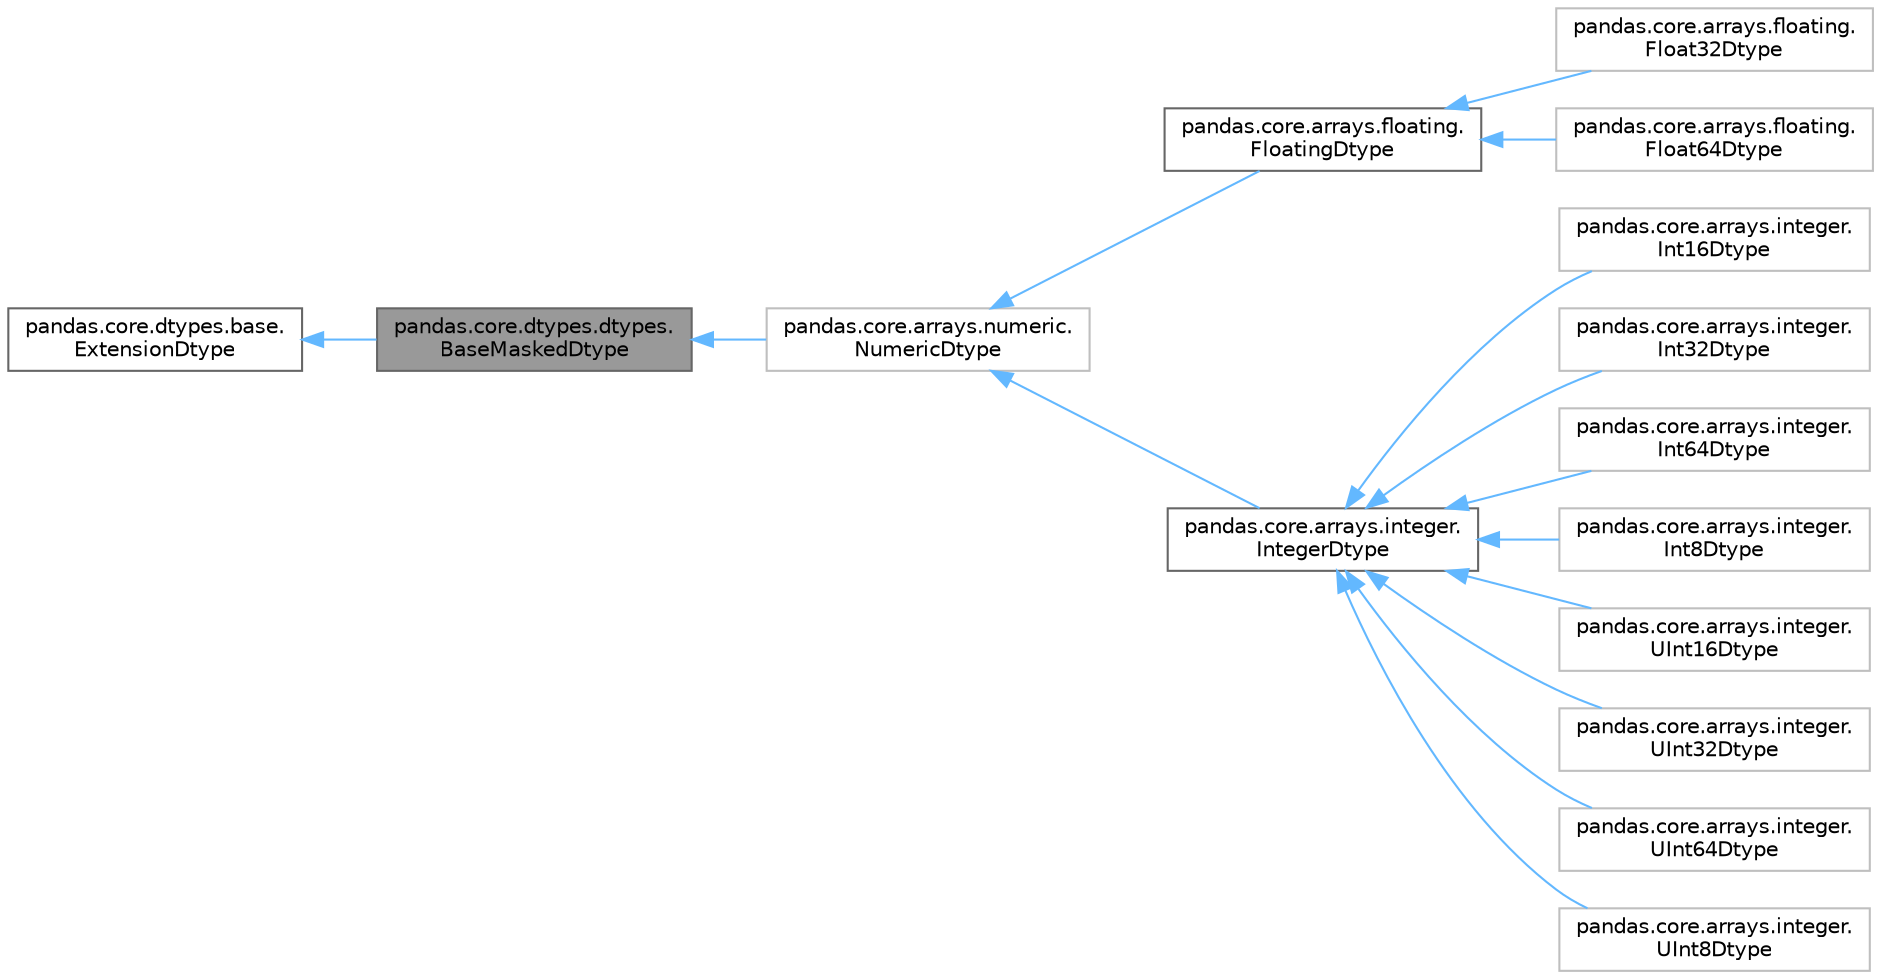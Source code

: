 digraph "pandas.core.dtypes.dtypes.BaseMaskedDtype"
{
 // LATEX_PDF_SIZE
  bgcolor="transparent";
  edge [fontname=Helvetica,fontsize=10,labelfontname=Helvetica,labelfontsize=10];
  node [fontname=Helvetica,fontsize=10,shape=box,height=0.2,width=0.4];
  rankdir="LR";
  Node1 [id="Node000001",label="pandas.core.dtypes.dtypes.\lBaseMaskedDtype",height=0.2,width=0.4,color="gray40", fillcolor="grey60", style="filled", fontcolor="black",tooltip=" "];
  Node2 -> Node1 [id="edge1_Node000001_Node000002",dir="back",color="steelblue1",style="solid",tooltip=" "];
  Node2 [id="Node000002",label="pandas.core.dtypes.base.\lExtensionDtype",height=0.2,width=0.4,color="gray40", fillcolor="white", style="filled",URL="$d4/d64/classpandas_1_1core_1_1dtypes_1_1base_1_1ExtensionDtype.html",tooltip=" "];
  Node1 -> Node3 [id="edge2_Node000001_Node000003",dir="back",color="steelblue1",style="solid",tooltip=" "];
  Node3 [id="Node000003",label="pandas.core.arrays.numeric.\lNumericDtype",height=0.2,width=0.4,color="grey75", fillcolor="white", style="filled",URL="$db/d94/classpandas_1_1core_1_1arrays_1_1numeric_1_1NumericDtype.html",tooltip=" "];
  Node3 -> Node4 [id="edge3_Node000003_Node000004",dir="back",color="steelblue1",style="solid",tooltip=" "];
  Node4 [id="Node000004",label="pandas.core.arrays.floating.\lFloatingDtype",height=0.2,width=0.4,color="gray40", fillcolor="white", style="filled",URL="$d0/dad/classpandas_1_1core_1_1arrays_1_1floating_1_1FloatingDtype.html",tooltip=" "];
  Node4 -> Node5 [id="edge4_Node000004_Node000005",dir="back",color="steelblue1",style="solid",tooltip=" "];
  Node5 [id="Node000005",label="pandas.core.arrays.floating.\lFloat32Dtype",height=0.2,width=0.4,color="grey75", fillcolor="white", style="filled",URL="$d8/d8c/classpandas_1_1core_1_1arrays_1_1floating_1_1Float32Dtype.html",tooltip=" "];
  Node4 -> Node6 [id="edge5_Node000004_Node000006",dir="back",color="steelblue1",style="solid",tooltip=" "];
  Node6 [id="Node000006",label="pandas.core.arrays.floating.\lFloat64Dtype",height=0.2,width=0.4,color="grey75", fillcolor="white", style="filled",URL="$da/d2f/classpandas_1_1core_1_1arrays_1_1floating_1_1Float64Dtype.html",tooltip=" "];
  Node3 -> Node7 [id="edge6_Node000003_Node000007",dir="back",color="steelblue1",style="solid",tooltip=" "];
  Node7 [id="Node000007",label="pandas.core.arrays.integer.\lIntegerDtype",height=0.2,width=0.4,color="gray40", fillcolor="white", style="filled",URL="$d0/d1b/classpandas_1_1core_1_1arrays_1_1integer_1_1IntegerDtype.html",tooltip=" "];
  Node7 -> Node8 [id="edge7_Node000007_Node000008",dir="back",color="steelblue1",style="solid",tooltip=" "];
  Node8 [id="Node000008",label="pandas.core.arrays.integer.\lInt16Dtype",height=0.2,width=0.4,color="grey75", fillcolor="white", style="filled",URL="$dc/d59/classpandas_1_1core_1_1arrays_1_1integer_1_1Int16Dtype.html",tooltip=" "];
  Node7 -> Node9 [id="edge8_Node000007_Node000009",dir="back",color="steelblue1",style="solid",tooltip=" "];
  Node9 [id="Node000009",label="pandas.core.arrays.integer.\lInt32Dtype",height=0.2,width=0.4,color="grey75", fillcolor="white", style="filled",URL="$d8/dca/classpandas_1_1core_1_1arrays_1_1integer_1_1Int32Dtype.html",tooltip=" "];
  Node7 -> Node10 [id="edge9_Node000007_Node000010",dir="back",color="steelblue1",style="solid",tooltip=" "];
  Node10 [id="Node000010",label="pandas.core.arrays.integer.\lInt64Dtype",height=0.2,width=0.4,color="grey75", fillcolor="white", style="filled",URL="$d7/d02/classpandas_1_1core_1_1arrays_1_1integer_1_1Int64Dtype.html",tooltip=" "];
  Node7 -> Node11 [id="edge10_Node000007_Node000011",dir="back",color="steelblue1",style="solid",tooltip=" "];
  Node11 [id="Node000011",label="pandas.core.arrays.integer.\lInt8Dtype",height=0.2,width=0.4,color="grey75", fillcolor="white", style="filled",URL="$d0/da3/classpandas_1_1core_1_1arrays_1_1integer_1_1Int8Dtype.html",tooltip=" "];
  Node7 -> Node12 [id="edge11_Node000007_Node000012",dir="back",color="steelblue1",style="solid",tooltip=" "];
  Node12 [id="Node000012",label="pandas.core.arrays.integer.\lUInt16Dtype",height=0.2,width=0.4,color="grey75", fillcolor="white", style="filled",URL="$de/d80/classpandas_1_1core_1_1arrays_1_1integer_1_1UInt16Dtype.html",tooltip=" "];
  Node7 -> Node13 [id="edge12_Node000007_Node000013",dir="back",color="steelblue1",style="solid",tooltip=" "];
  Node13 [id="Node000013",label="pandas.core.arrays.integer.\lUInt32Dtype",height=0.2,width=0.4,color="grey75", fillcolor="white", style="filled",URL="$da/d82/classpandas_1_1core_1_1arrays_1_1integer_1_1UInt32Dtype.html",tooltip=" "];
  Node7 -> Node14 [id="edge13_Node000007_Node000014",dir="back",color="steelblue1",style="solid",tooltip=" "];
  Node14 [id="Node000014",label="pandas.core.arrays.integer.\lUInt64Dtype",height=0.2,width=0.4,color="grey75", fillcolor="white", style="filled",URL="$d5/d1a/classpandas_1_1core_1_1arrays_1_1integer_1_1UInt64Dtype.html",tooltip=" "];
  Node7 -> Node15 [id="edge14_Node000007_Node000015",dir="back",color="steelblue1",style="solid",tooltip=" "];
  Node15 [id="Node000015",label="pandas.core.arrays.integer.\lUInt8Dtype",height=0.2,width=0.4,color="grey75", fillcolor="white", style="filled",URL="$d7/d03/classpandas_1_1core_1_1arrays_1_1integer_1_1UInt8Dtype.html",tooltip=" "];
}

